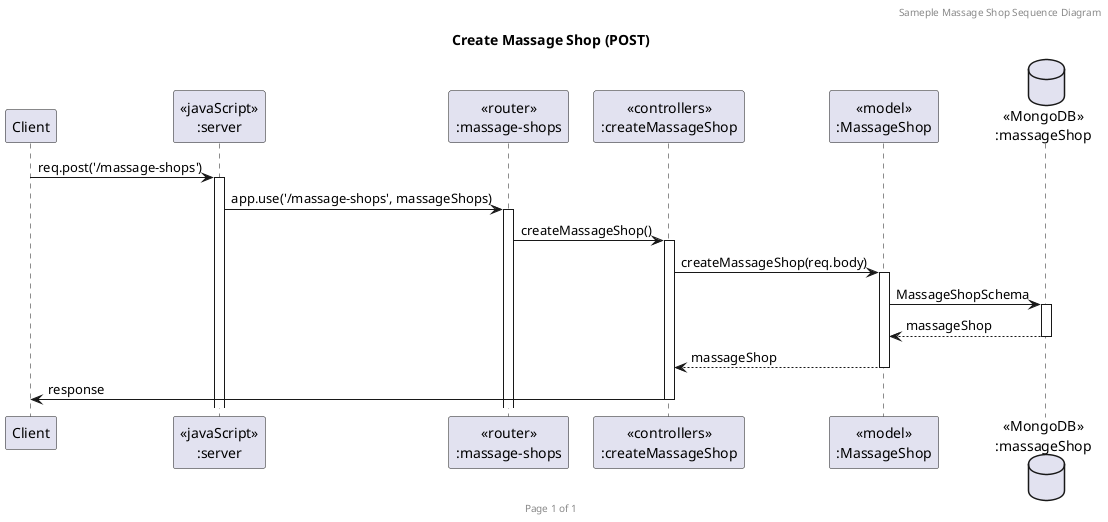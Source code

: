 @startuml Create Massage Shop (POST)

header Sameple Massage Shop Sequence Diagram
footer Page %page% of %lastpage%
title "Create Massage Shop (POST)"

participant "Client" as client
participant "<<javaScript>>\n:server" as server
participant "<<router>>\n:massage-shops" as routerMassageShop
participant "<<controllers>>\n:createMassageShop" as controllersCreateMassageShop
participant "<<model>>\n:MassageShop" as modelMassageShop
database "<<MongoDB>>\n:massageShop" as MassageShopDatabase

client->server ++:req.post('/massage-shops')
server->routerMassageShop ++:app.use('/massage-shops', massageShops)
routerMassageShop -> controllersCreateMassageShop ++:createMassageShop()
controllersCreateMassageShop->modelMassageShop ++:createMassageShop(req.body)
modelMassageShop ->MassageShopDatabase ++: MassageShopSchema
MassageShopDatabase --> modelMassageShop --: massageShop
controllersCreateMassageShop <-- modelMassageShop --:massageShop
controllersCreateMassageShop->client --:response

@enduml